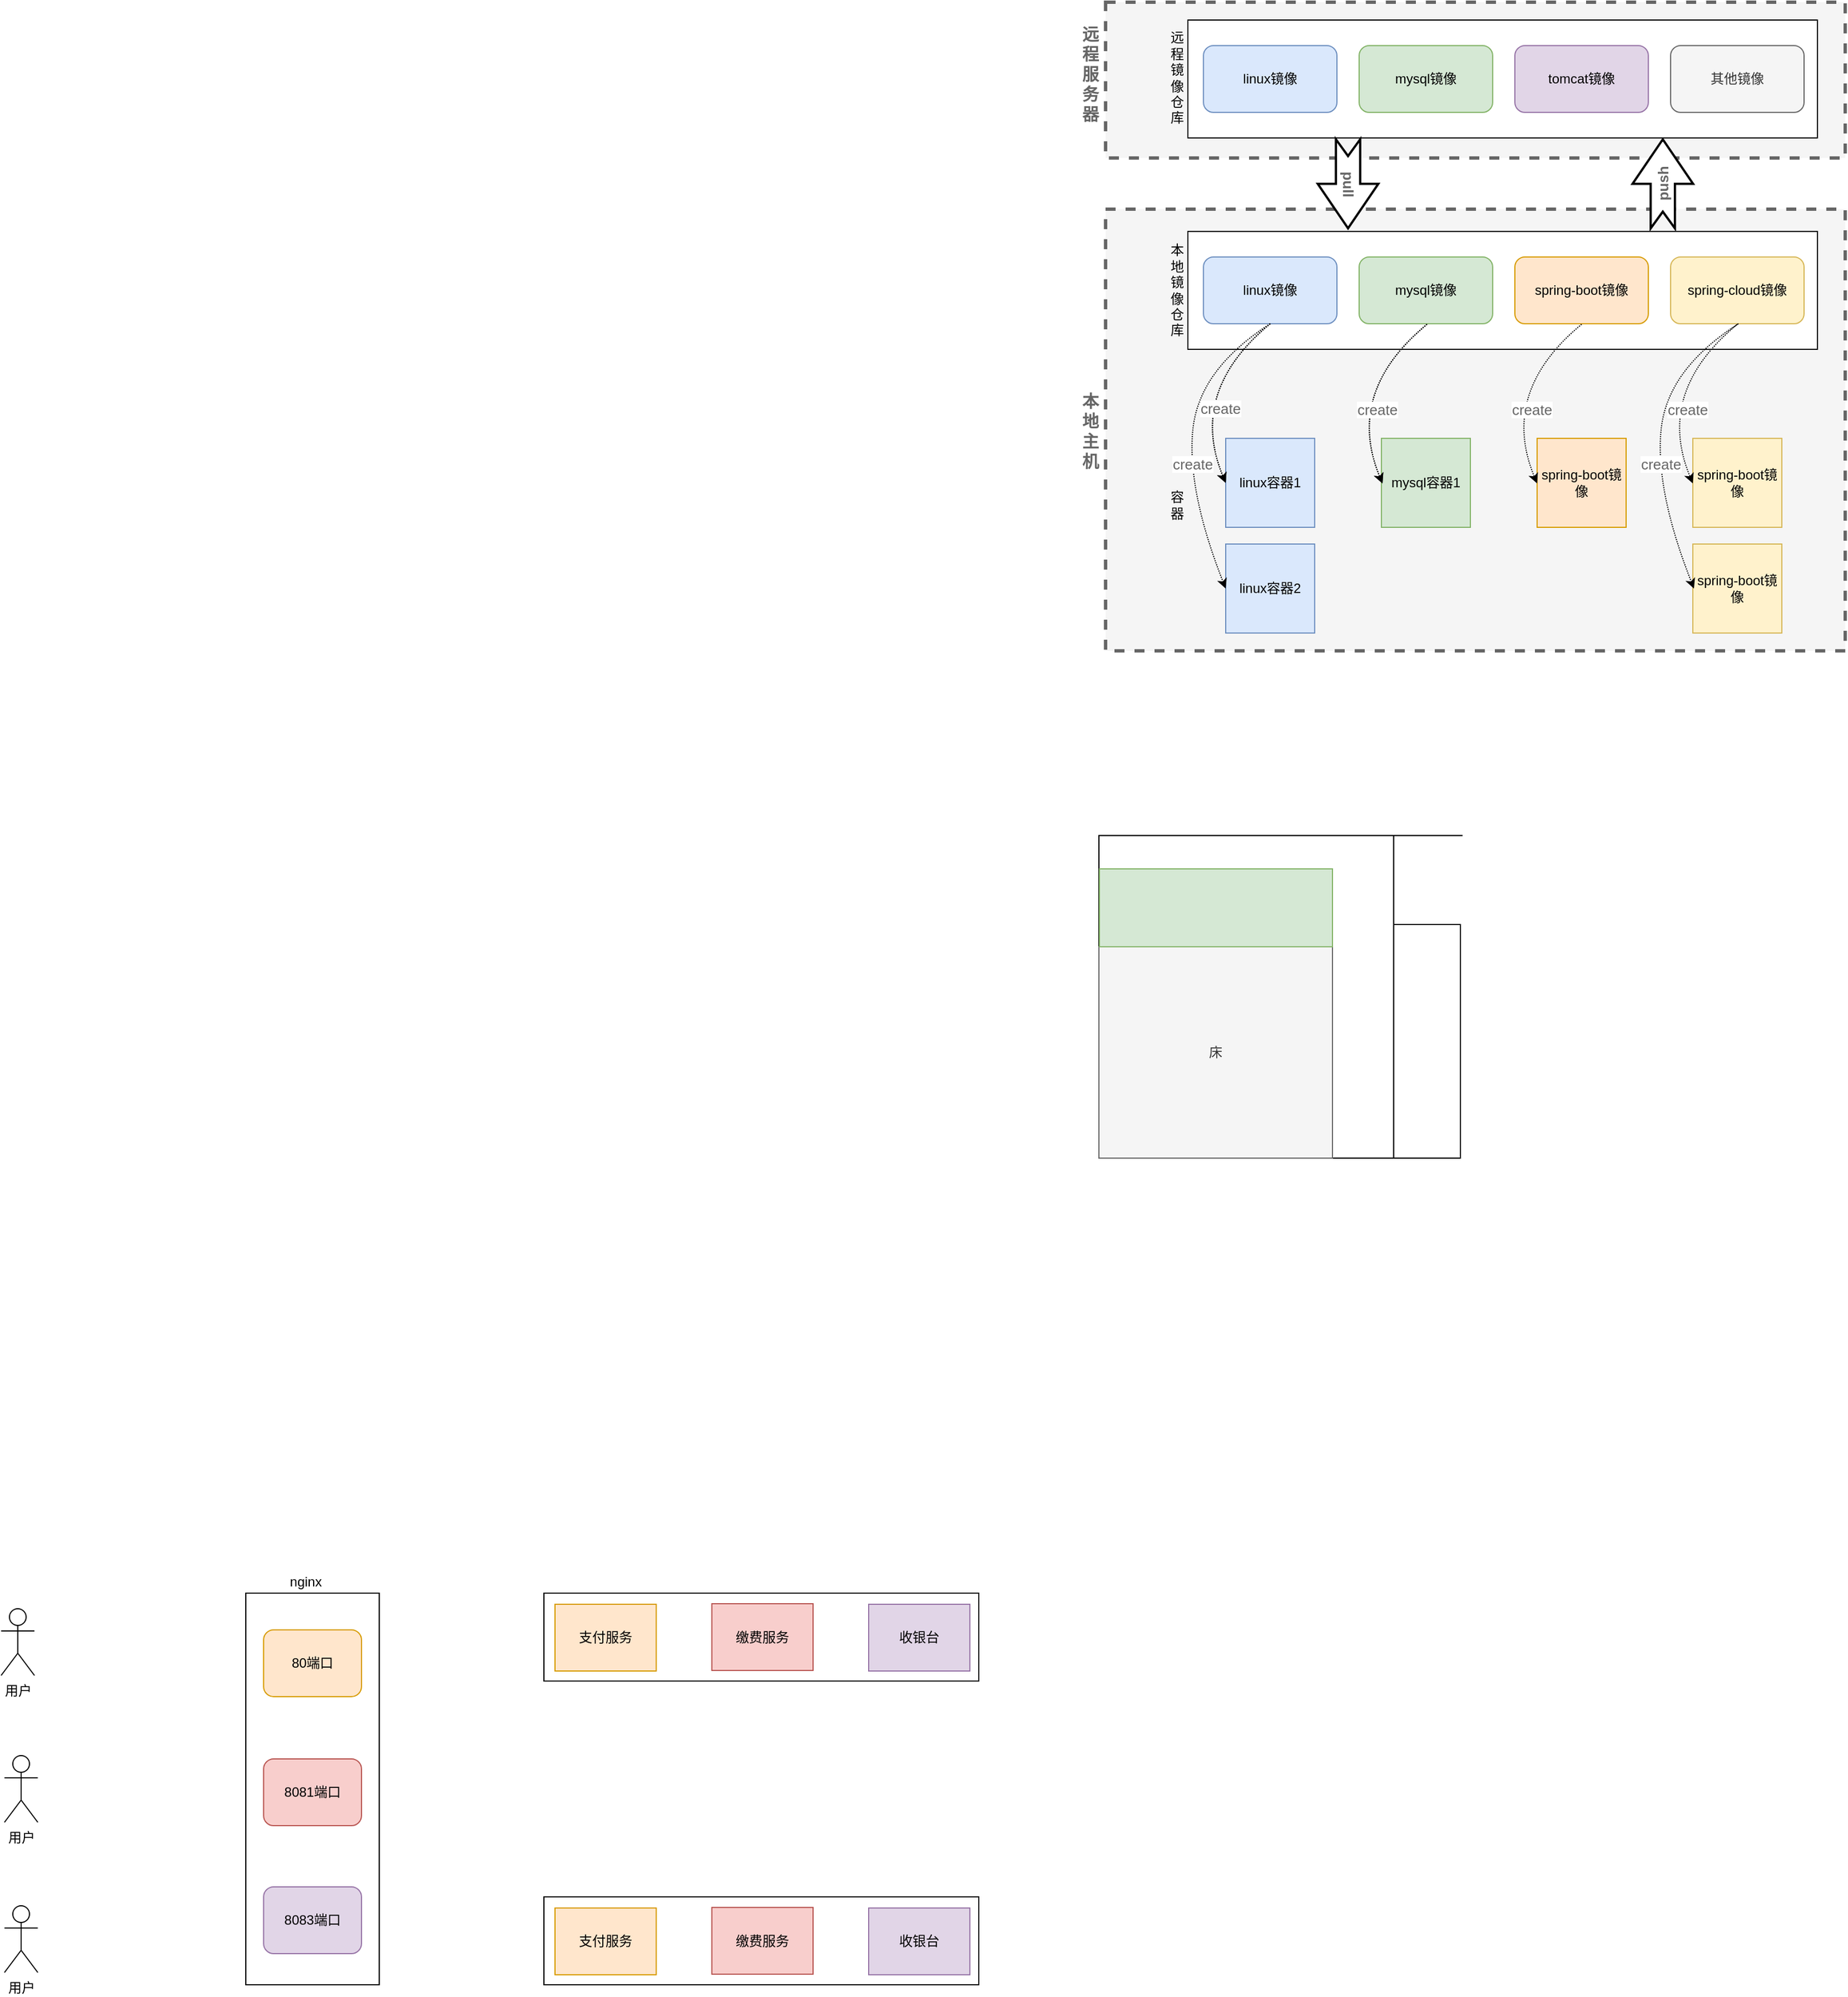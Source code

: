 <mxfile version="14.2.4" type="github">
  <diagram id="grPUzwxYhyK0WoTHSMgn" name="第 1 页">
    <mxGraphModel dx="2479" dy="643" grid="0" gridSize="10" guides="1" tooltips="1" connect="1" arrows="1" fold="1" page="0" pageScale="1" pageWidth="827" pageHeight="1169" math="0" shadow="0">
      <root>
        <mxCell id="0" />
        <mxCell id="1" parent="0" />
        <mxCell id="PUCx9wWwO43e30y1EaRS-30" value="" style="rounded=0;whiteSpace=wrap;html=1;dashed=1;strokeWidth=3;fillColor=#f5f5f5;strokeColor=#666666;fontColor=#333333;" parent="1" vertex="1">
          <mxGeometry x="143" y="527" width="665" height="397" as="geometry" />
        </mxCell>
        <mxCell id="PUCx9wWwO43e30y1EaRS-29" value="" style="rounded=0;whiteSpace=wrap;html=1;dashed=1;strokeWidth=3;fillColor=#f5f5f5;strokeColor=#666666;fontColor=#333333;" parent="1" vertex="1">
          <mxGeometry x="143" y="341" width="665" height="140" as="geometry" />
        </mxCell>
        <mxCell id="PUCx9wWwO43e30y1EaRS-1" value="" style="rounded=0;whiteSpace=wrap;html=1;" parent="1" vertex="1">
          <mxGeometry x="217" y="357" width="566" height="106" as="geometry" />
        </mxCell>
        <mxCell id="PUCx9wWwO43e30y1EaRS-3" value="linux镜像" style="rounded=1;whiteSpace=wrap;html=1;fillColor=#dae8fc;strokeColor=#6c8ebf;" parent="1" vertex="1">
          <mxGeometry x="231" y="380" width="120" height="60" as="geometry" />
        </mxCell>
        <mxCell id="PUCx9wWwO43e30y1EaRS-5" value="mysql镜像" style="rounded=1;whiteSpace=wrap;html=1;fillColor=#d5e8d4;strokeColor=#82b366;" parent="1" vertex="1">
          <mxGeometry x="371" y="380" width="120" height="60" as="geometry" />
        </mxCell>
        <mxCell id="PUCx9wWwO43e30y1EaRS-6" value="tomcat镜像" style="rounded=1;whiteSpace=wrap;html=1;fillColor=#e1d5e7;strokeColor=#9673a6;" parent="1" vertex="1">
          <mxGeometry x="511" y="380" width="120" height="60" as="geometry" />
        </mxCell>
        <mxCell id="PUCx9wWwO43e30y1EaRS-7" value="其他镜像" style="rounded=1;whiteSpace=wrap;html=1;fillColor=#f5f5f5;strokeColor=#666666;fontColor=#333333;" parent="1" vertex="1">
          <mxGeometry x="651" y="380" width="120" height="60" as="geometry" />
        </mxCell>
        <mxCell id="PUCx9wWwO43e30y1EaRS-14" value="" style="rounded=0;whiteSpace=wrap;html=1;" parent="1" vertex="1">
          <mxGeometry x="217" y="547" width="566" height="106" as="geometry" />
        </mxCell>
        <mxCell id="PUCx9wWwO43e30y1EaRS-15" value="linux镜像" style="rounded=1;whiteSpace=wrap;html=1;fillColor=#dae8fc;strokeColor=#6c8ebf;" parent="1" vertex="1">
          <mxGeometry x="231" y="570" width="120" height="60" as="geometry" />
        </mxCell>
        <mxCell id="PUCx9wWwO43e30y1EaRS-16" value="mysql镜像" style="rounded=1;whiteSpace=wrap;html=1;fillColor=#d5e8d4;strokeColor=#82b366;" parent="1" vertex="1">
          <mxGeometry x="371" y="570" width="120" height="60" as="geometry" />
        </mxCell>
        <mxCell id="PUCx9wWwO43e30y1EaRS-17" value="spring-boot镜像" style="rounded=1;whiteSpace=wrap;html=1;fillColor=#ffe6cc;strokeColor=#d79b00;" parent="1" vertex="1">
          <mxGeometry x="511" y="570" width="120" height="60" as="geometry" />
        </mxCell>
        <mxCell id="PUCx9wWwO43e30y1EaRS-18" value="spring-cloud镜像" style="rounded=1;whiteSpace=wrap;html=1;fillColor=#fff2cc;strokeColor=#d6b656;" parent="1" vertex="1">
          <mxGeometry x="651" y="570" width="120" height="60" as="geometry" />
        </mxCell>
        <mxCell id="PUCx9wWwO43e30y1EaRS-20" value="linux容器2" style="whiteSpace=wrap;html=1;aspect=fixed;fillColor=#dae8fc;strokeColor=#6c8ebf;" parent="1" vertex="1">
          <mxGeometry x="251" y="828" width="80" height="80" as="geometry" />
        </mxCell>
        <mxCell id="PUCx9wWwO43e30y1EaRS-21" value="linux容器1" style="whiteSpace=wrap;html=1;aspect=fixed;fillColor=#dae8fc;strokeColor=#6c8ebf;" parent="1" vertex="1">
          <mxGeometry x="251" y="733" width="80" height="80" as="geometry" />
        </mxCell>
        <mxCell id="PUCx9wWwO43e30y1EaRS-22" value="mysql容器1" style="whiteSpace=wrap;html=1;aspect=fixed;fillColor=#d5e8d4;strokeColor=#82b366;" parent="1" vertex="1">
          <mxGeometry x="391" y="733" width="80" height="80" as="geometry" />
        </mxCell>
        <mxCell id="PUCx9wWwO43e30y1EaRS-23" value="spring-boot镜像" style="whiteSpace=wrap;html=1;aspect=fixed;fillColor=#ffe6cc;strokeColor=#d79b00;" parent="1" vertex="1">
          <mxGeometry x="531" y="733" width="80" height="80" as="geometry" />
        </mxCell>
        <mxCell id="PUCx9wWwO43e30y1EaRS-24" value="spring-boot镜像" style="whiteSpace=wrap;html=1;aspect=fixed;fillColor=#fff2cc;strokeColor=#d6b656;" parent="1" vertex="1">
          <mxGeometry x="671" y="733" width="80" height="80" as="geometry" />
        </mxCell>
        <mxCell id="PUCx9wWwO43e30y1EaRS-31" value="远&lt;br style=&quot;font-size: 12px;&quot;&gt;程&lt;br style=&quot;font-size: 12px;&quot;&gt;镜&lt;br style=&quot;font-size: 12px;&quot;&gt;像&lt;br style=&quot;font-size: 12px;&quot;&gt;仓&lt;br style=&quot;font-size: 12px;&quot;&gt;库" style="text;html=1;strokeColor=none;fillColor=none;align=center;verticalAlign=middle;whiteSpace=wrap;rounded=0;dashed=1;fontSize=12;" parent="1" vertex="1">
          <mxGeometry x="181" y="354" width="53" height="109" as="geometry" />
        </mxCell>
        <mxCell id="PUCx9wWwO43e30y1EaRS-33" value="远&lt;br&gt;程&lt;br&gt;服&lt;br&gt;务&lt;br&gt;器" style="text;html=1;strokeColor=none;fillColor=none;align=center;verticalAlign=middle;whiteSpace=wrap;rounded=0;dashed=1;fontSize=15;fontColor=#666666;fontStyle=1" parent="1" vertex="1">
          <mxGeometry x="103" y="357" width="53" height="96" as="geometry" />
        </mxCell>
        <mxCell id="PUCx9wWwO43e30y1EaRS-35" value="本&lt;br&gt;地&lt;br&gt;主&lt;br&gt;机" style="text;html=1;strokeColor=none;fillColor=none;align=center;verticalAlign=middle;whiteSpace=wrap;rounded=0;dashed=1;fontSize=15;fontColor=#666666;fontStyle=1" parent="1" vertex="1">
          <mxGeometry x="103" y="677.5" width="53" height="96" as="geometry" />
        </mxCell>
        <mxCell id="PUCx9wWwO43e30y1EaRS-36" value="本&lt;br&gt;地&lt;br&gt;镜&lt;br&gt;像&lt;br&gt;仓&lt;br&gt;库" style="text;html=1;strokeColor=none;fillColor=none;align=center;verticalAlign=middle;whiteSpace=wrap;rounded=0;dashed=1;fontSize=12;" parent="1" vertex="1">
          <mxGeometry x="181" y="545.5" width="53" height="109" as="geometry" />
        </mxCell>
        <mxCell id="PUCx9wWwO43e30y1EaRS-39" value="容&lt;br&gt;器" style="text;html=1;strokeColor=none;fillColor=none;align=center;verticalAlign=middle;whiteSpace=wrap;rounded=0;dashed=1;fontSize=12;" parent="1" vertex="1">
          <mxGeometry x="181" y="738" width="53" height="109" as="geometry" />
        </mxCell>
        <mxCell id="PUCx9wWwO43e30y1EaRS-41" value="push" style="html=1;shadow=0;dashed=0;align=center;verticalAlign=middle;shape=mxgraph.arrows2.arrow;dy=0.6;dx=40;notch=15;strokeWidth=2;fontSize=13;fontColor=#666666;rotation=-90;fontStyle=1" parent="1" vertex="1">
          <mxGeometry x="604" y="477" width="80" height="54.5" as="geometry" />
        </mxCell>
        <mxCell id="PUCx9wWwO43e30y1EaRS-43" value="pull" style="html=1;shadow=0;dashed=0;align=center;verticalAlign=middle;shape=mxgraph.arrows2.arrow;dy=0.6;dx=40;notch=15;strokeWidth=2;fontSize=13;fontColor=#666666;rotation=90;fontStyle=1" parent="1" vertex="1">
          <mxGeometry x="321" y="477" width="80" height="54.5" as="geometry" />
        </mxCell>
        <mxCell id="PUCx9wWwO43e30y1EaRS-45" value="" style="endArrow=classic;html=1;fontSize=13;fontColor=#666666;entryX=0;entryY=0.5;entryDx=0;entryDy=0;curved=1;exitX=0.5;exitY=1;exitDx=0;exitDy=0;dashed=1;dashPattern=1 1;" parent="1" source="PUCx9wWwO43e30y1EaRS-15" target="PUCx9wWwO43e30y1EaRS-21" edge="1">
          <mxGeometry width="50" height="50" relative="1" as="geometry">
            <mxPoint x="271" y="668" as="sourcePoint" />
            <mxPoint x="321" y="618" as="targetPoint" />
            <Array as="points">
              <mxPoint x="217" y="691" />
            </Array>
          </mxGeometry>
        </mxCell>
        <mxCell id="PUCx9wWwO43e30y1EaRS-47" value="create" style="edgeLabel;html=1;align=center;verticalAlign=middle;resizable=0;points=[];fontSize=13;fontColor=#666666;" parent="PUCx9wWwO43e30y1EaRS-45" vertex="1" connectable="0">
          <mxGeometry x="-0.275" y="13" relative="1" as="geometry">
            <mxPoint x="-1.46" y="23.26" as="offset" />
          </mxGeometry>
        </mxCell>
        <mxCell id="PUCx9wWwO43e30y1EaRS-46" value="" style="endArrow=classic;html=1;fontSize=13;fontColor=#666666;entryX=0;entryY=0.5;entryDx=0;entryDy=0;curved=1;exitX=0.5;exitY=1;exitDx=0;exitDy=0;dashed=1;dashPattern=1 1;" parent="1" source="PUCx9wWwO43e30y1EaRS-15" target="PUCx9wWwO43e30y1EaRS-20" edge="1">
          <mxGeometry width="50" height="50" relative="1" as="geometry">
            <mxPoint x="301" y="640" as="sourcePoint" />
            <mxPoint x="261" y="783" as="targetPoint" />
            <Array as="points">
              <mxPoint x="227" y="671" />
              <mxPoint x="216" y="779" />
            </Array>
          </mxGeometry>
        </mxCell>
        <mxCell id="PUCx9wWwO43e30y1EaRS-48" value="create" style="edgeLabel;html=1;align=center;verticalAlign=middle;resizable=0;points=[];fontSize=13;fontColor=#666666;" parent="PUCx9wWwO43e30y1EaRS-46" vertex="1" connectable="0">
          <mxGeometry x="0.15" y="2" relative="1" as="geometry">
            <mxPoint as="offset" />
          </mxGeometry>
        </mxCell>
        <mxCell id="PUCx9wWwO43e30y1EaRS-51" value="" style="endArrow=classic;html=1;fontSize=13;fontColor=#666666;entryX=0;entryY=0.5;entryDx=0;entryDy=0;curved=1;exitX=0.5;exitY=1;exitDx=0;exitDy=0;dashed=1;dashPattern=1 1;" parent="1" edge="1">
          <mxGeometry width="50" height="50" relative="1" as="geometry">
            <mxPoint x="432" y="630.5" as="sourcePoint" />
            <mxPoint x="392" y="773.5" as="targetPoint" />
            <Array as="points">
              <mxPoint x="358" y="691.5" />
            </Array>
          </mxGeometry>
        </mxCell>
        <mxCell id="PUCx9wWwO43e30y1EaRS-52" value="create" style="edgeLabel;html=1;align=center;verticalAlign=middle;resizable=0;points=[];fontSize=13;fontColor=#666666;" parent="PUCx9wWwO43e30y1EaRS-51" vertex="1" connectable="0">
          <mxGeometry x="-0.275" y="13" relative="1" as="geometry">
            <mxPoint x="-1.46" y="23.26" as="offset" />
          </mxGeometry>
        </mxCell>
        <mxCell id="PUCx9wWwO43e30y1EaRS-53" value="" style="endArrow=classic;html=1;fontSize=13;fontColor=#666666;entryX=0;entryY=0.5;entryDx=0;entryDy=0;curved=1;exitX=0.5;exitY=1;exitDx=0;exitDy=0;dashed=1;dashPattern=1 1;" parent="1" edge="1">
          <mxGeometry width="50" height="50" relative="1" as="geometry">
            <mxPoint x="291" y="630" as="sourcePoint" />
            <mxPoint x="251" y="773" as="targetPoint" />
            <Array as="points">
              <mxPoint x="217" y="691" />
            </Array>
          </mxGeometry>
        </mxCell>
        <mxCell id="PUCx9wWwO43e30y1EaRS-54" value="create" style="edgeLabel;html=1;align=center;verticalAlign=middle;resizable=0;points=[];fontSize=13;fontColor=#666666;" parent="PUCx9wWwO43e30y1EaRS-53" vertex="1" connectable="0">
          <mxGeometry x="-0.275" y="13" relative="1" as="geometry">
            <mxPoint x="-1.46" y="23.26" as="offset" />
          </mxGeometry>
        </mxCell>
        <mxCell id="PUCx9wWwO43e30y1EaRS-55" value="" style="endArrow=classic;html=1;fontSize=13;fontColor=#666666;entryX=0;entryY=0.5;entryDx=0;entryDy=0;curved=1;exitX=0.5;exitY=1;exitDx=0;exitDy=0;dashed=1;dashPattern=1 1;" parent="1" edge="1">
          <mxGeometry width="50" height="50" relative="1" as="geometry">
            <mxPoint x="571" y="630.5" as="sourcePoint" />
            <mxPoint x="531" y="773.5" as="targetPoint" />
            <Array as="points">
              <mxPoint x="497" y="691.5" />
            </Array>
          </mxGeometry>
        </mxCell>
        <mxCell id="PUCx9wWwO43e30y1EaRS-56" value="create" style="edgeLabel;html=1;align=center;verticalAlign=middle;resizable=0;points=[];fontSize=13;fontColor=#666666;" parent="PUCx9wWwO43e30y1EaRS-55" vertex="1" connectable="0">
          <mxGeometry x="-0.275" y="13" relative="1" as="geometry">
            <mxPoint x="-1.46" y="23.26" as="offset" />
          </mxGeometry>
        </mxCell>
        <mxCell id="PUCx9wWwO43e30y1EaRS-57" value="" style="endArrow=classic;html=1;fontSize=13;fontColor=#666666;entryX=0;entryY=0.5;entryDx=0;entryDy=0;curved=1;exitX=0.5;exitY=1;exitDx=0;exitDy=0;dashed=1;dashPattern=1 1;" parent="1" edge="1">
          <mxGeometry width="50" height="50" relative="1" as="geometry">
            <mxPoint x="432" y="630.5" as="sourcePoint" />
            <mxPoint x="392" y="773.5" as="targetPoint" />
            <Array as="points">
              <mxPoint x="358" y="691.5" />
            </Array>
          </mxGeometry>
        </mxCell>
        <mxCell id="PUCx9wWwO43e30y1EaRS-58" value="create" style="edgeLabel;html=1;align=center;verticalAlign=middle;resizable=0;points=[];fontSize=13;fontColor=#666666;" parent="PUCx9wWwO43e30y1EaRS-57" vertex="1" connectable="0">
          <mxGeometry x="-0.275" y="13" relative="1" as="geometry">
            <mxPoint x="-1.46" y="23.26" as="offset" />
          </mxGeometry>
        </mxCell>
        <mxCell id="PUCx9wWwO43e30y1EaRS-59" value="" style="endArrow=classic;html=1;fontSize=13;fontColor=#666666;entryX=0;entryY=0.5;entryDx=0;entryDy=0;curved=1;exitX=0.5;exitY=1;exitDx=0;exitDy=0;dashed=1;dashPattern=1 1;" parent="1" edge="1">
          <mxGeometry width="50" height="50" relative="1" as="geometry">
            <mxPoint x="711" y="630.5" as="sourcePoint" />
            <mxPoint x="671" y="773.5" as="targetPoint" />
            <Array as="points">
              <mxPoint x="637" y="691.5" />
            </Array>
          </mxGeometry>
        </mxCell>
        <mxCell id="PUCx9wWwO43e30y1EaRS-60" value="create" style="edgeLabel;html=1;align=center;verticalAlign=middle;resizable=0;points=[];fontSize=13;fontColor=#666666;" parent="PUCx9wWwO43e30y1EaRS-59" vertex="1" connectable="0">
          <mxGeometry x="-0.275" y="13" relative="1" as="geometry">
            <mxPoint x="-1.46" y="23.26" as="offset" />
          </mxGeometry>
        </mxCell>
        <mxCell id="PUCx9wWwO43e30y1EaRS-61" value="spring-boot镜像" style="whiteSpace=wrap;html=1;aspect=fixed;fillColor=#fff2cc;strokeColor=#d6b656;" parent="1" vertex="1">
          <mxGeometry x="671" y="828" width="80" height="80" as="geometry" />
        </mxCell>
        <mxCell id="PUCx9wWwO43e30y1EaRS-62" value="" style="endArrow=classic;html=1;fontSize=13;fontColor=#666666;entryX=0;entryY=0.5;entryDx=0;entryDy=0;curved=1;exitX=0.5;exitY=1;exitDx=0;exitDy=0;dashed=1;dashPattern=1 1;" parent="1" edge="1">
          <mxGeometry width="50" height="50" relative="1" as="geometry">
            <mxPoint x="712" y="630" as="sourcePoint" />
            <mxPoint x="672" y="868" as="targetPoint" />
            <Array as="points">
              <mxPoint x="648" y="671" />
              <mxPoint x="637" y="779" />
            </Array>
          </mxGeometry>
        </mxCell>
        <mxCell id="PUCx9wWwO43e30y1EaRS-63" value="create" style="edgeLabel;html=1;align=center;verticalAlign=middle;resizable=0;points=[];fontSize=13;fontColor=#666666;" parent="PUCx9wWwO43e30y1EaRS-62" vertex="1" connectable="0">
          <mxGeometry x="0.15" y="2" relative="1" as="geometry">
            <mxPoint as="offset" />
          </mxGeometry>
        </mxCell>
        <mxCell id="g4EH2bi1lTmhtuftQM1r-1" value="" style="rounded=0;whiteSpace=wrap;html=1;" vertex="1" parent="1">
          <mxGeometry x="137" y="1090" width="265" height="290" as="geometry" />
        </mxCell>
        <mxCell id="g4EH2bi1lTmhtuftQM1r-2" value="" style="rounded=0;whiteSpace=wrap;html=1;" vertex="1" parent="1">
          <mxGeometry x="402" y="1170" width="60" height="210" as="geometry" />
        </mxCell>
        <mxCell id="g4EH2bi1lTmhtuftQM1r-3" value="" style="endArrow=none;html=1;exitX=1;exitY=0;exitDx=0;exitDy=0;" edge="1" parent="1" source="g4EH2bi1lTmhtuftQM1r-1">
          <mxGeometry width="50" height="50" relative="1" as="geometry">
            <mxPoint x="443" y="1150" as="sourcePoint" />
            <mxPoint x="464" y="1090" as="targetPoint" />
          </mxGeometry>
        </mxCell>
        <mxCell id="g4EH2bi1lTmhtuftQM1r-7" value="床" style="rounded=0;whiteSpace=wrap;html=1;fillColor=#f5f5f5;strokeColor=#666666;fontColor=#333333;glass=0;shadow=0;" vertex="1" parent="1">
          <mxGeometry x="137" y="1190" width="210" height="190" as="geometry" />
        </mxCell>
        <mxCell id="g4EH2bi1lTmhtuftQM1r-8" value="" style="rounded=0;whiteSpace=wrap;html=1;fillColor=#d5e8d4;strokeColor=#82b366;" vertex="1" parent="1">
          <mxGeometry x="137.5" y="1120" width="209.5" height="70" as="geometry" />
        </mxCell>
        <mxCell id="g4EH2bi1lTmhtuftQM1r-15" value="用户" style="shape=umlActor;verticalLabelPosition=bottom;verticalAlign=top;html=1;outlineConnect=0;rounded=0;shadow=0;glass=0;" vertex="1" parent="1">
          <mxGeometry x="-850" y="1785" width="30" height="60" as="geometry" />
        </mxCell>
        <mxCell id="g4EH2bi1lTmhtuftQM1r-16" value="用户" style="shape=umlActor;verticalLabelPosition=bottom;verticalAlign=top;html=1;outlineConnect=0;rounded=0;shadow=0;glass=0;" vertex="1" parent="1">
          <mxGeometry x="-847" y="1917" width="30" height="60" as="geometry" />
        </mxCell>
        <mxCell id="g4EH2bi1lTmhtuftQM1r-17" value="用户" style="shape=umlActor;verticalLabelPosition=bottom;verticalAlign=top;html=1;outlineConnect=0;rounded=0;shadow=0;glass=0;" vertex="1" parent="1">
          <mxGeometry x="-847" y="2052" width="30" height="60" as="geometry" />
        </mxCell>
        <mxCell id="g4EH2bi1lTmhtuftQM1r-18" value="" style="rounded=0;whiteSpace=wrap;html=1;shadow=0;glass=0;" vertex="1" parent="1">
          <mxGeometry x="-630" y="1771" width="120" height="352" as="geometry" />
        </mxCell>
        <mxCell id="g4EH2bi1lTmhtuftQM1r-19" value="nginx" style="text;html=1;strokeColor=none;fillColor=none;align=center;verticalAlign=middle;whiteSpace=wrap;rounded=0;shadow=0;glass=0;" vertex="1" parent="1">
          <mxGeometry x="-596" y="1751" width="40" height="20" as="geometry" />
        </mxCell>
        <mxCell id="g4EH2bi1lTmhtuftQM1r-20" value="80端口" style="rounded=1;whiteSpace=wrap;html=1;shadow=0;glass=0;fillColor=#ffe6cc;strokeColor=#d79b00;" vertex="1" parent="1">
          <mxGeometry x="-614" y="1804" width="88" height="60" as="geometry" />
        </mxCell>
        <mxCell id="g4EH2bi1lTmhtuftQM1r-21" value="8081端口" style="rounded=1;whiteSpace=wrap;html=1;shadow=0;glass=0;fillColor=#f8cecc;strokeColor=#b85450;" vertex="1" parent="1">
          <mxGeometry x="-614" y="1920" width="88" height="60" as="geometry" />
        </mxCell>
        <mxCell id="g4EH2bi1lTmhtuftQM1r-22" value="8083端口" style="rounded=1;whiteSpace=wrap;html=1;shadow=0;glass=0;fillColor=#e1d5e7;strokeColor=#9673a6;" vertex="1" parent="1">
          <mxGeometry x="-614" y="2035" width="88" height="60" as="geometry" />
        </mxCell>
        <mxCell id="g4EH2bi1lTmhtuftQM1r-23" value="" style="rounded=0;whiteSpace=wrap;html=1;shadow=0;glass=0;" vertex="1" parent="1">
          <mxGeometry x="-362" y="1771" width="391" height="79" as="geometry" />
        </mxCell>
        <mxCell id="g4EH2bi1lTmhtuftQM1r-24" value="支付服务" style="rounded=0;whiteSpace=wrap;html=1;shadow=0;glass=0;fillColor=#ffe6cc;strokeColor=#d79b00;" vertex="1" parent="1">
          <mxGeometry x="-352" y="1781" width="91" height="60" as="geometry" />
        </mxCell>
        <mxCell id="g4EH2bi1lTmhtuftQM1r-26" value="缴费服务" style="rounded=0;whiteSpace=wrap;html=1;shadow=0;glass=0;fillColor=#f8cecc;strokeColor=#b85450;" vertex="1" parent="1">
          <mxGeometry x="-211" y="1780.5" width="91" height="60" as="geometry" />
        </mxCell>
        <mxCell id="g4EH2bi1lTmhtuftQM1r-27" value="收银台" style="rounded=0;whiteSpace=wrap;html=1;shadow=0;glass=0;fillColor=#e1d5e7;strokeColor=#9673a6;" vertex="1" parent="1">
          <mxGeometry x="-70" y="1781" width="91" height="60" as="geometry" />
        </mxCell>
        <mxCell id="g4EH2bi1lTmhtuftQM1r-28" value="" style="rounded=0;whiteSpace=wrap;html=1;shadow=0;glass=0;" vertex="1" parent="1">
          <mxGeometry x="-362" y="2044" width="391" height="79" as="geometry" />
        </mxCell>
        <mxCell id="g4EH2bi1lTmhtuftQM1r-29" value="支付服务" style="rounded=0;whiteSpace=wrap;html=1;shadow=0;glass=0;fillColor=#ffe6cc;strokeColor=#d79b00;" vertex="1" parent="1">
          <mxGeometry x="-352" y="2054" width="91" height="60" as="geometry" />
        </mxCell>
        <mxCell id="g4EH2bi1lTmhtuftQM1r-30" value="缴费服务" style="rounded=0;whiteSpace=wrap;html=1;shadow=0;glass=0;fillColor=#f8cecc;strokeColor=#b85450;" vertex="1" parent="1">
          <mxGeometry x="-211" y="2053.5" width="91" height="60" as="geometry" />
        </mxCell>
        <mxCell id="g4EH2bi1lTmhtuftQM1r-31" value="收银台" style="rounded=0;whiteSpace=wrap;html=1;shadow=0;glass=0;fillColor=#e1d5e7;strokeColor=#9673a6;" vertex="1" parent="1">
          <mxGeometry x="-70" y="2054" width="91" height="60" as="geometry" />
        </mxCell>
      </root>
    </mxGraphModel>
  </diagram>
</mxfile>
